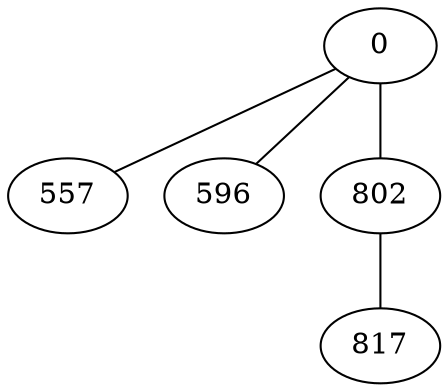 strict graph G {
	0 -- 557	[weight=45];
	0 -- 596	[weight=30];
	0 -- 802	[weight=86];
	802 -- 817	[weight=92];
}